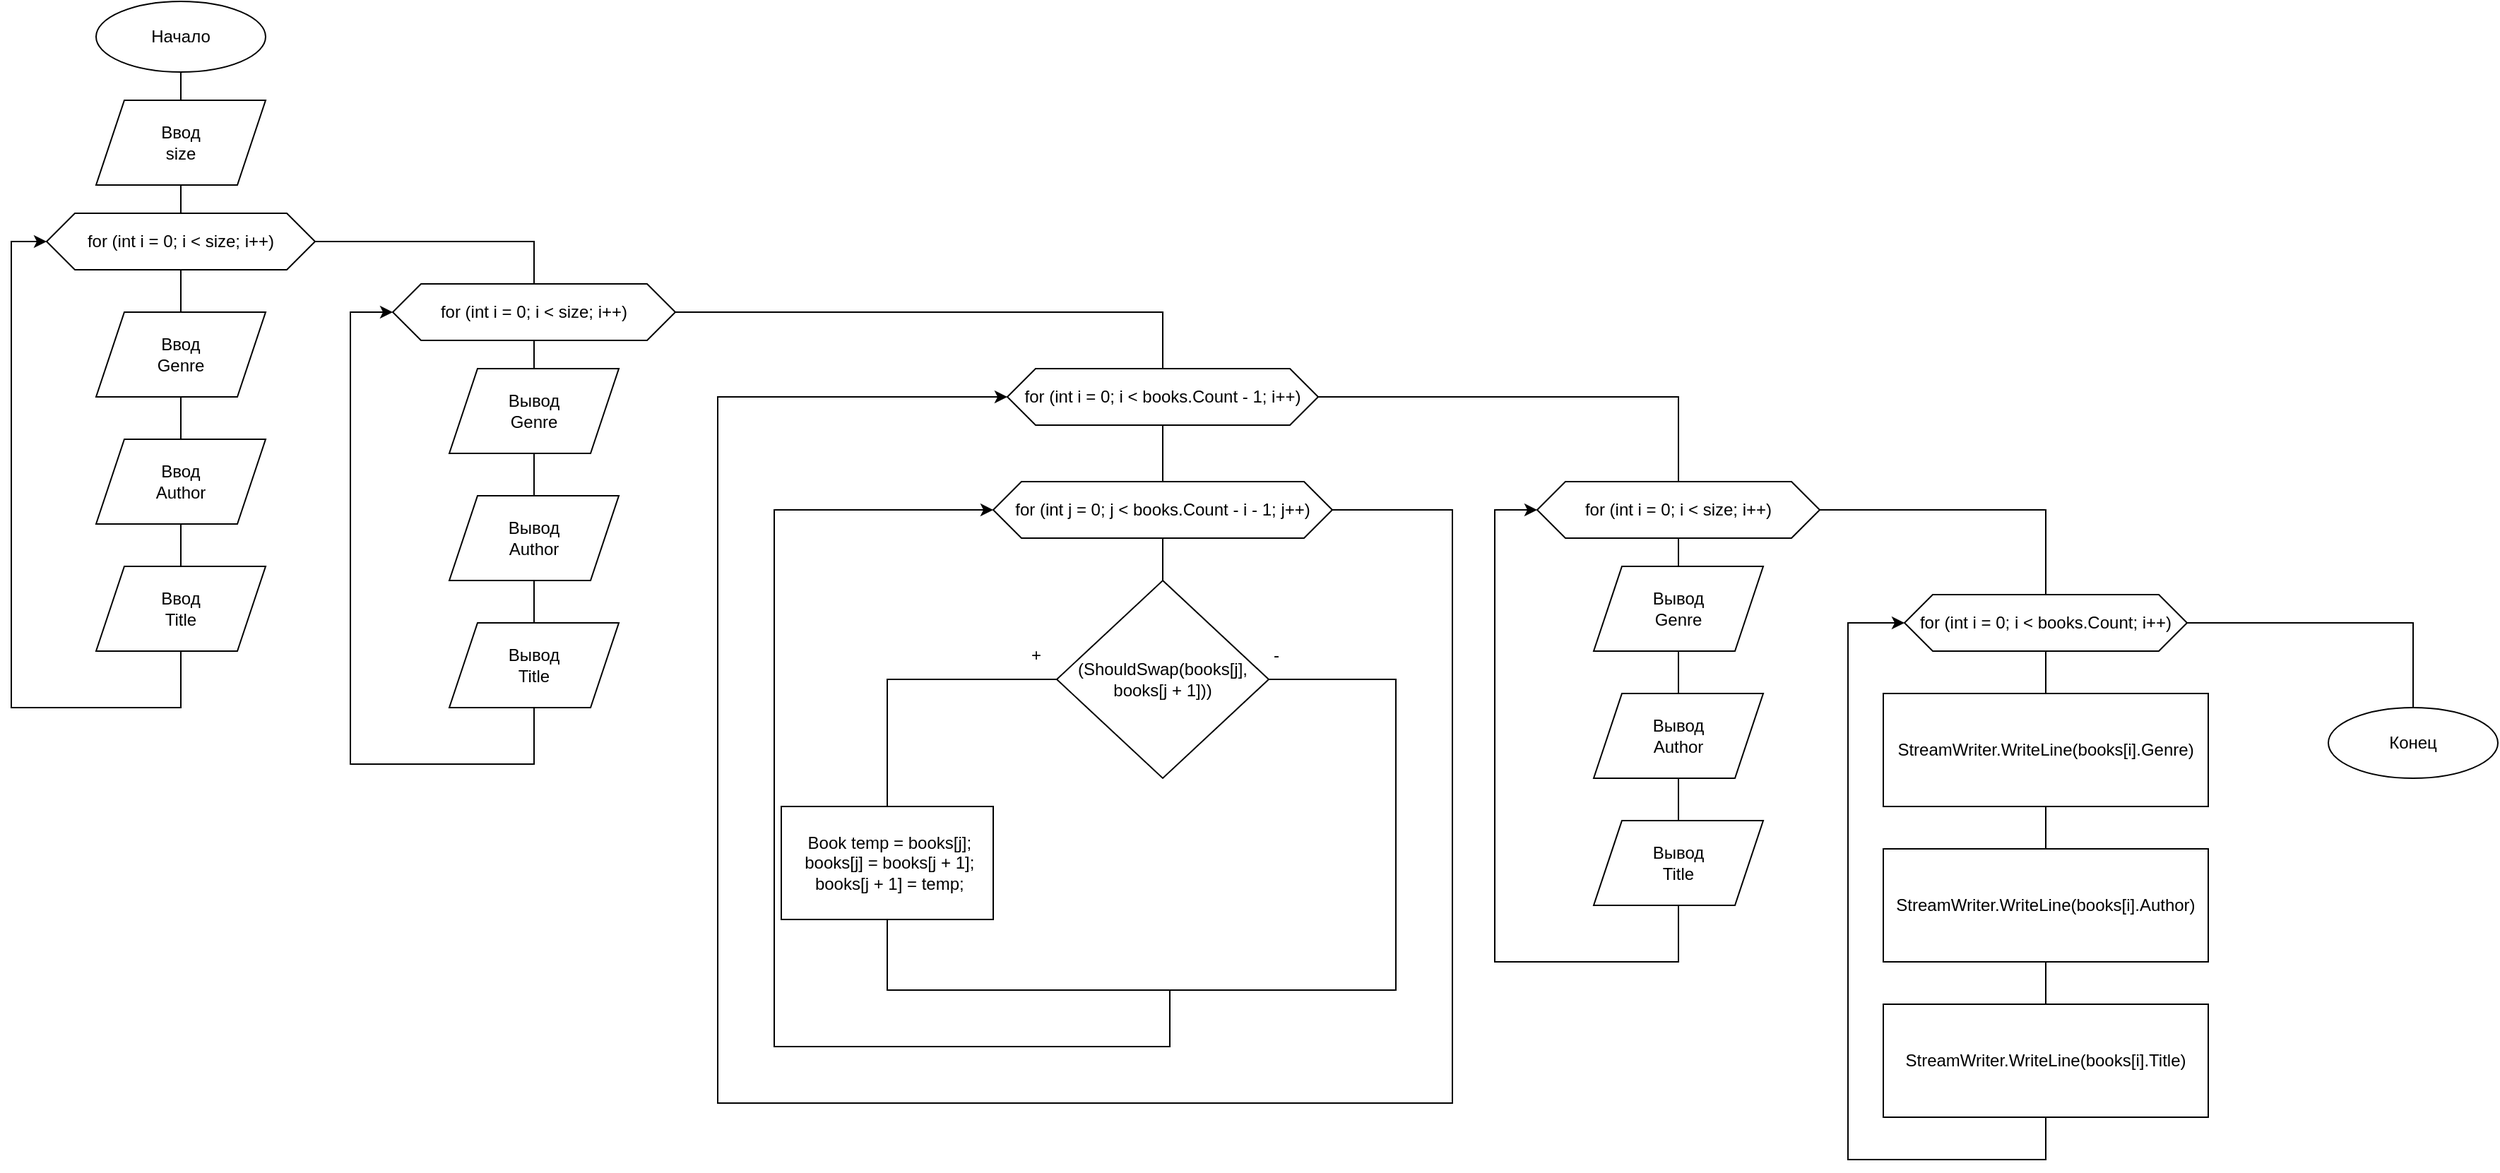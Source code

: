 <mxfile version="28.1.2">
  <diagram name="Страница — 1" id="qc08pwIhwLoz8IiZE07P">
    <mxGraphModel dx="1737" dy="1043" grid="1" gridSize="10" guides="1" tooltips="1" connect="1" arrows="1" fold="1" page="0" pageScale="1" pageWidth="1169" pageHeight="827" math="0" shadow="0">
      <root>
        <mxCell id="0" />
        <mxCell id="1" parent="0" />
        <mxCell id="4jpG_ONKZFRugIur1Eqn-1" value="Начало" style="ellipse;whiteSpace=wrap;html=1;" parent="1" vertex="1">
          <mxGeometry x="220" y="20" width="120" height="50" as="geometry" />
        </mxCell>
        <mxCell id="4jpG_ONKZFRugIur1Eqn-3" value="" style="endArrow=none;html=1;rounded=0;" parent="1" source="4jpG_ONKZFRugIur1Eqn-4" target="4jpG_ONKZFRugIur1Eqn-1" edge="1">
          <mxGeometry width="50" height="50" relative="1" as="geometry">
            <mxPoint x="280" y="120" as="sourcePoint" />
            <mxPoint x="510" y="190" as="targetPoint" />
          </mxGeometry>
        </mxCell>
        <mxCell id="4jpG_ONKZFRugIur1Eqn-4" value="Ввод&lt;div&gt;size&lt;/div&gt;" style="shape=parallelogram;perimeter=parallelogramPerimeter;whiteSpace=wrap;html=1;fixedSize=1;" parent="1" vertex="1">
          <mxGeometry x="220" y="90" width="120" height="60" as="geometry" />
        </mxCell>
        <mxCell id="4jpG_ONKZFRugIur1Eqn-5" value="for (int i = 0; i &amp;lt; size; i++)" style="shape=hexagon;perimeter=hexagonPerimeter2;whiteSpace=wrap;html=1;fixedSize=1;" parent="1" vertex="1">
          <mxGeometry x="185" y="170" width="190" height="40" as="geometry" />
        </mxCell>
        <mxCell id="4jpG_ONKZFRugIur1Eqn-6" value="" style="endArrow=none;html=1;rounded=0;" parent="1" source="4jpG_ONKZFRugIur1Eqn-4" target="4jpG_ONKZFRugIur1Eqn-5" edge="1">
          <mxGeometry width="50" height="50" relative="1" as="geometry">
            <mxPoint x="440" y="210" as="sourcePoint" />
            <mxPoint x="490" y="160" as="targetPoint" />
          </mxGeometry>
        </mxCell>
        <mxCell id="4jpG_ONKZFRugIur1Eqn-7" value="Ввод&lt;div&gt;Genre&lt;/div&gt;" style="shape=parallelogram;perimeter=parallelogramPerimeter;whiteSpace=wrap;html=1;fixedSize=1;" parent="1" vertex="1">
          <mxGeometry x="220" y="240" width="120" height="60" as="geometry" />
        </mxCell>
        <mxCell id="4jpG_ONKZFRugIur1Eqn-8" value="Ввод&lt;div&gt;Author&lt;/div&gt;" style="shape=parallelogram;perimeter=parallelogramPerimeter;whiteSpace=wrap;html=1;fixedSize=1;" parent="1" vertex="1">
          <mxGeometry x="220" y="330" width="120" height="60" as="geometry" />
        </mxCell>
        <mxCell id="4jpG_ONKZFRugIur1Eqn-9" value="Ввод&lt;div&gt;Title&lt;/div&gt;" style="shape=parallelogram;perimeter=parallelogramPerimeter;whiteSpace=wrap;html=1;fixedSize=1;" parent="1" vertex="1">
          <mxGeometry x="220" y="420" width="120" height="60" as="geometry" />
        </mxCell>
        <mxCell id="4jpG_ONKZFRugIur1Eqn-10" value="" style="endArrow=none;html=1;rounded=0;" parent="1" source="4jpG_ONKZFRugIur1Eqn-7" target="4jpG_ONKZFRugIur1Eqn-5" edge="1">
          <mxGeometry width="50" height="50" relative="1" as="geometry">
            <mxPoint x="390" y="350" as="sourcePoint" />
            <mxPoint x="440" y="300" as="targetPoint" />
          </mxGeometry>
        </mxCell>
        <mxCell id="4jpG_ONKZFRugIur1Eqn-11" value="" style="endArrow=none;html=1;rounded=0;" parent="1" source="4jpG_ONKZFRugIur1Eqn-8" target="4jpG_ONKZFRugIur1Eqn-7" edge="1">
          <mxGeometry width="50" height="50" relative="1" as="geometry">
            <mxPoint x="390" y="380" as="sourcePoint" />
            <mxPoint x="440" y="330" as="targetPoint" />
          </mxGeometry>
        </mxCell>
        <mxCell id="4jpG_ONKZFRugIur1Eqn-12" value="" style="endArrow=none;html=1;rounded=0;" parent="1" source="4jpG_ONKZFRugIur1Eqn-9" target="4jpG_ONKZFRugIur1Eqn-8" edge="1">
          <mxGeometry width="50" height="50" relative="1" as="geometry">
            <mxPoint x="460" y="380" as="sourcePoint" />
            <mxPoint x="510" y="330" as="targetPoint" />
          </mxGeometry>
        </mxCell>
        <mxCell id="4jpG_ONKZFRugIur1Eqn-13" value="" style="endArrow=classic;html=1;rounded=0;" parent="1" source="4jpG_ONKZFRugIur1Eqn-9" target="4jpG_ONKZFRugIur1Eqn-5" edge="1">
          <mxGeometry width="50" height="50" relative="1" as="geometry">
            <mxPoint x="20" y="410" as="sourcePoint" />
            <mxPoint x="70" y="360" as="targetPoint" />
            <Array as="points">
              <mxPoint x="280" y="520" />
              <mxPoint x="160" y="520" />
              <mxPoint x="160" y="190" />
            </Array>
          </mxGeometry>
        </mxCell>
        <mxCell id="4jpG_ONKZFRugIur1Eqn-14" value="" style="endArrow=none;html=1;rounded=0;" parent="1" source="4jpG_ONKZFRugIur1Eqn-5" target="4jpG_ONKZFRugIur1Eqn-15" edge="1">
          <mxGeometry width="50" height="50" relative="1" as="geometry">
            <mxPoint x="460" y="170" as="sourcePoint" />
            <mxPoint x="480" y="220" as="targetPoint" />
            <Array as="points">
              <mxPoint x="530" y="190" />
            </Array>
          </mxGeometry>
        </mxCell>
        <mxCell id="4jpG_ONKZFRugIur1Eqn-15" value="for (int i = 0; i &amp;lt; size; i++)" style="shape=hexagon;perimeter=hexagonPerimeter2;whiteSpace=wrap;html=1;fixedSize=1;" parent="1" vertex="1">
          <mxGeometry x="430" y="220" width="200" height="40" as="geometry" />
        </mxCell>
        <mxCell id="4jpG_ONKZFRugIur1Eqn-16" value="Вывод&lt;br&gt;&lt;div&gt;Genre&lt;/div&gt;" style="shape=parallelogram;perimeter=parallelogramPerimeter;whiteSpace=wrap;html=1;fixedSize=1;" parent="1" vertex="1">
          <mxGeometry x="470" y="280" width="120" height="60" as="geometry" />
        </mxCell>
        <mxCell id="4jpG_ONKZFRugIur1Eqn-17" value="Вывод&lt;div&gt;Author&lt;/div&gt;" style="shape=parallelogram;perimeter=parallelogramPerimeter;whiteSpace=wrap;html=1;fixedSize=1;" parent="1" vertex="1">
          <mxGeometry x="470" y="370" width="120" height="60" as="geometry" />
        </mxCell>
        <mxCell id="4jpG_ONKZFRugIur1Eqn-18" value="Вывод&lt;div&gt;Title&lt;/div&gt;" style="shape=parallelogram;perimeter=parallelogramPerimeter;whiteSpace=wrap;html=1;fixedSize=1;" parent="1" vertex="1">
          <mxGeometry x="470" y="460" width="120" height="60" as="geometry" />
        </mxCell>
        <mxCell id="4jpG_ONKZFRugIur1Eqn-19" value="" style="endArrow=none;html=1;rounded=0;" parent="1" source="4jpG_ONKZFRugIur1Eqn-17" target="4jpG_ONKZFRugIur1Eqn-16" edge="1">
          <mxGeometry width="50" height="50" relative="1" as="geometry">
            <mxPoint x="640" y="420" as="sourcePoint" />
            <mxPoint x="690" y="370" as="targetPoint" />
          </mxGeometry>
        </mxCell>
        <mxCell id="4jpG_ONKZFRugIur1Eqn-20" value="" style="endArrow=none;html=1;rounded=0;" parent="1" source="4jpG_ONKZFRugIur1Eqn-18" target="4jpG_ONKZFRugIur1Eqn-17" edge="1">
          <mxGeometry width="50" height="50" relative="1" as="geometry">
            <mxPoint x="710" y="420" as="sourcePoint" />
            <mxPoint x="760" y="370" as="targetPoint" />
          </mxGeometry>
        </mxCell>
        <mxCell id="4jpG_ONKZFRugIur1Eqn-21" value="" style="endArrow=none;html=1;rounded=0;" parent="1" source="4jpG_ONKZFRugIur1Eqn-16" target="4jpG_ONKZFRugIur1Eqn-15" edge="1">
          <mxGeometry width="50" height="50" relative="1" as="geometry">
            <mxPoint x="720" y="400" as="sourcePoint" />
            <mxPoint x="770" y="350" as="targetPoint" />
          </mxGeometry>
        </mxCell>
        <mxCell id="4jpG_ONKZFRugIur1Eqn-23" value="" style="endArrow=classic;html=1;rounded=0;" parent="1" source="4jpG_ONKZFRugIur1Eqn-18" target="4jpG_ONKZFRugIur1Eqn-15" edge="1">
          <mxGeometry width="50" height="50" relative="1" as="geometry">
            <mxPoint x="380" y="490" as="sourcePoint" />
            <mxPoint x="400" y="350" as="targetPoint" />
            <Array as="points">
              <mxPoint x="530" y="560" />
              <mxPoint x="400" y="560" />
              <mxPoint x="400" y="240" />
            </Array>
          </mxGeometry>
        </mxCell>
        <mxCell id="4jpG_ONKZFRugIur1Eqn-24" value="" style="endArrow=none;html=1;rounded=0;" parent="1" source="4jpG_ONKZFRugIur1Eqn-15" target="4jpG_ONKZFRugIur1Eqn-25" edge="1">
          <mxGeometry width="50" height="50" relative="1" as="geometry">
            <mxPoint x="780" y="220" as="sourcePoint" />
            <mxPoint x="920" y="280" as="targetPoint" />
            <Array as="points">
              <mxPoint x="975" y="240" />
            </Array>
          </mxGeometry>
        </mxCell>
        <mxCell id="4jpG_ONKZFRugIur1Eqn-25" value="for (int i = 0; i &amp;lt; books.Count - 1; i++)" style="shape=hexagon;perimeter=hexagonPerimeter2;whiteSpace=wrap;html=1;fixedSize=1;" parent="1" vertex="1">
          <mxGeometry x="865" y="280" width="220" height="40" as="geometry" />
        </mxCell>
        <mxCell id="4jpG_ONKZFRugIur1Eqn-26" value="" style="endArrow=none;html=1;rounded=0;" parent="1" source="4jpG_ONKZFRugIur1Eqn-28" target="4jpG_ONKZFRugIur1Eqn-25" edge="1">
          <mxGeometry width="50" height="50" relative="1" as="geometry">
            <mxPoint x="975" y="360" as="sourcePoint" />
            <mxPoint x="995" y="370" as="targetPoint" />
          </mxGeometry>
        </mxCell>
        <mxCell id="4jpG_ONKZFRugIur1Eqn-28" value="for (int j = 0; j &amp;lt; books.Count - i - 1; j++)" style="shape=hexagon;perimeter=hexagonPerimeter2;whiteSpace=wrap;html=1;fixedSize=1;" parent="1" vertex="1">
          <mxGeometry x="855" y="360" width="240" height="40" as="geometry" />
        </mxCell>
        <mxCell id="4jpG_ONKZFRugIur1Eqn-29" value="(ShouldSwap(books[j], books[j + 1]))" style="rhombus;whiteSpace=wrap;html=1;" parent="1" vertex="1">
          <mxGeometry x="900" y="430" width="150" height="140" as="geometry" />
        </mxCell>
        <mxCell id="4jpG_ONKZFRugIur1Eqn-30" value="" style="endArrow=none;html=1;rounded=0;" parent="1" source="4jpG_ONKZFRugIur1Eqn-29" target="4jpG_ONKZFRugIur1Eqn-28" edge="1">
          <mxGeometry width="50" height="50" relative="1" as="geometry">
            <mxPoint x="1095" y="490" as="sourcePoint" />
            <mxPoint x="1145" y="440" as="targetPoint" />
          </mxGeometry>
        </mxCell>
        <mxCell id="4jpG_ONKZFRugIur1Eqn-31" value="+" style="text;html=1;align=center;verticalAlign=middle;resizable=0;points=[];autosize=1;strokeColor=none;fillColor=none;" parent="1" vertex="1">
          <mxGeometry x="870" y="468" width="30" height="30" as="geometry" />
        </mxCell>
        <mxCell id="4jpG_ONKZFRugIur1Eqn-32" value="-" style="text;html=1;align=center;verticalAlign=middle;resizable=0;points=[];autosize=1;strokeColor=none;fillColor=none;" parent="1" vertex="1">
          <mxGeometry x="1040" y="468" width="30" height="30" as="geometry" />
        </mxCell>
        <mxCell id="4jpG_ONKZFRugIur1Eqn-33" value="" style="endArrow=none;html=1;rounded=0;" parent="1" source="4jpG_ONKZFRugIur1Eqn-102" target="4jpG_ONKZFRugIur1Eqn-29" edge="1">
          <mxGeometry width="50" height="50" relative="1" as="geometry">
            <mxPoint x="1140.0" y="600.0" as="sourcePoint" />
            <mxPoint x="965" y="630" as="targetPoint" />
            <Array as="points">
              <mxPoint x="780" y="720" />
              <mxPoint x="1140" y="720" />
              <mxPoint x="1140" y="500" />
            </Array>
          </mxGeometry>
        </mxCell>
        <mxCell id="4jpG_ONKZFRugIur1Eqn-35" value="" style="endArrow=none;html=1;rounded=0;" parent="1" source="4jpG_ONKZFRugIur1Eqn-102" target="4jpG_ONKZFRugIur1Eqn-29" edge="1">
          <mxGeometry width="50" height="50" relative="1" as="geometry">
            <mxPoint x="780" y="600" as="sourcePoint" />
            <mxPoint x="720" y="550" as="targetPoint" />
            <Array as="points">
              <mxPoint x="780" y="500" />
            </Array>
          </mxGeometry>
        </mxCell>
        <mxCell id="4jpG_ONKZFRugIur1Eqn-102" value="&lt;div&gt;&amp;nbsp;Book temp = books[j];&lt;/div&gt;&lt;div&gt;&amp;nbsp;books[j] = books[j + 1];&lt;/div&gt;&lt;div&gt;&amp;nbsp;books[j + 1] = temp;&lt;/div&gt;" style="rounded=0;whiteSpace=wrap;html=1;" parent="1" vertex="1">
          <mxGeometry x="705" y="590" width="150" height="80" as="geometry" />
        </mxCell>
        <mxCell id="4jpG_ONKZFRugIur1Eqn-103" value="" style="endArrow=classic;html=1;rounded=0;" parent="1" target="4jpG_ONKZFRugIur1Eqn-28" edge="1">
          <mxGeometry width="50" height="50" relative="1" as="geometry">
            <mxPoint x="980" y="720" as="sourcePoint" />
            <mxPoint x="810" y="410" as="targetPoint" />
            <Array as="points">
              <mxPoint x="980" y="760" />
              <mxPoint x="700" y="760" />
              <mxPoint x="700" y="380" />
            </Array>
          </mxGeometry>
        </mxCell>
        <mxCell id="4jpG_ONKZFRugIur1Eqn-104" value="" style="endArrow=classic;html=1;rounded=0;" parent="1" source="4jpG_ONKZFRugIur1Eqn-28" target="4jpG_ONKZFRugIur1Eqn-25" edge="1">
          <mxGeometry width="50" height="50" relative="1" as="geometry">
            <mxPoint x="1170" y="430" as="sourcePoint" />
            <mxPoint x="820" y="310" as="targetPoint" />
            <Array as="points">
              <mxPoint x="1180" y="380" />
              <mxPoint x="1180" y="800" />
              <mxPoint x="660" y="800" />
              <mxPoint x="660" y="300" />
            </Array>
          </mxGeometry>
        </mxCell>
        <mxCell id="4jpG_ONKZFRugIur1Eqn-105" value="" style="endArrow=none;html=1;rounded=0;" parent="1" source="4jpG_ONKZFRugIur1Eqn-25" target="4jpG_ONKZFRugIur1Eqn-106" edge="1">
          <mxGeometry width="50" height="50" relative="1" as="geometry">
            <mxPoint x="1150" y="280" as="sourcePoint" />
            <mxPoint x="1340" y="370" as="targetPoint" />
            <Array as="points">
              <mxPoint x="1340" y="300" />
            </Array>
          </mxGeometry>
        </mxCell>
        <mxCell id="4jpG_ONKZFRugIur1Eqn-106" value="for (int i = 0; i &amp;lt; size; i++)" style="shape=hexagon;perimeter=hexagonPerimeter2;whiteSpace=wrap;html=1;fixedSize=1;" parent="1" vertex="1">
          <mxGeometry x="1240" y="360" width="200" height="40" as="geometry" />
        </mxCell>
        <mxCell id="4jpG_ONKZFRugIur1Eqn-107" value="Вывод&lt;br&gt;&lt;div&gt;Genre&lt;/div&gt;" style="shape=parallelogram;perimeter=parallelogramPerimeter;whiteSpace=wrap;html=1;fixedSize=1;" parent="1" vertex="1">
          <mxGeometry x="1280" y="420" width="120" height="60" as="geometry" />
        </mxCell>
        <mxCell id="4jpG_ONKZFRugIur1Eqn-108" value="Вывод&lt;div&gt;Author&lt;/div&gt;" style="shape=parallelogram;perimeter=parallelogramPerimeter;whiteSpace=wrap;html=1;fixedSize=1;" parent="1" vertex="1">
          <mxGeometry x="1280" y="510" width="120" height="60" as="geometry" />
        </mxCell>
        <mxCell id="4jpG_ONKZFRugIur1Eqn-109" value="Вывод&lt;div&gt;Title&lt;/div&gt;" style="shape=parallelogram;perimeter=parallelogramPerimeter;whiteSpace=wrap;html=1;fixedSize=1;" parent="1" vertex="1">
          <mxGeometry x="1280" y="600" width="120" height="60" as="geometry" />
        </mxCell>
        <mxCell id="4jpG_ONKZFRugIur1Eqn-110" value="" style="endArrow=none;html=1;rounded=0;" parent="1" source="4jpG_ONKZFRugIur1Eqn-108" target="4jpG_ONKZFRugIur1Eqn-107" edge="1">
          <mxGeometry width="50" height="50" relative="1" as="geometry">
            <mxPoint x="1450" y="560" as="sourcePoint" />
            <mxPoint x="1500" y="510" as="targetPoint" />
          </mxGeometry>
        </mxCell>
        <mxCell id="4jpG_ONKZFRugIur1Eqn-111" value="" style="endArrow=none;html=1;rounded=0;" parent="1" source="4jpG_ONKZFRugIur1Eqn-109" target="4jpG_ONKZFRugIur1Eqn-108" edge="1">
          <mxGeometry width="50" height="50" relative="1" as="geometry">
            <mxPoint x="1520" y="560" as="sourcePoint" />
            <mxPoint x="1570" y="510" as="targetPoint" />
          </mxGeometry>
        </mxCell>
        <mxCell id="4jpG_ONKZFRugIur1Eqn-112" value="" style="endArrow=none;html=1;rounded=0;" parent="1" source="4jpG_ONKZFRugIur1Eqn-107" target="4jpG_ONKZFRugIur1Eqn-106" edge="1">
          <mxGeometry width="50" height="50" relative="1" as="geometry">
            <mxPoint x="1530" y="540" as="sourcePoint" />
            <mxPoint x="1580" y="490" as="targetPoint" />
          </mxGeometry>
        </mxCell>
        <mxCell id="4jpG_ONKZFRugIur1Eqn-113" value="" style="endArrow=classic;html=1;rounded=0;" parent="1" source="4jpG_ONKZFRugIur1Eqn-109" target="4jpG_ONKZFRugIur1Eqn-106" edge="1">
          <mxGeometry width="50" height="50" relative="1" as="geometry">
            <mxPoint x="1190" y="630" as="sourcePoint" />
            <mxPoint x="1210" y="490" as="targetPoint" />
            <Array as="points">
              <mxPoint x="1340" y="700" />
              <mxPoint x="1210" y="700" />
              <mxPoint x="1210" y="380" />
            </Array>
          </mxGeometry>
        </mxCell>
        <mxCell id="4jpG_ONKZFRugIur1Eqn-114" value="" style="endArrow=none;html=1;rounded=0;" parent="1" source="4jpG_ONKZFRugIur1Eqn-106" target="4jpG_ONKZFRugIur1Eqn-115" edge="1">
          <mxGeometry width="50" height="50" relative="1" as="geometry">
            <mxPoint x="1520" y="350" as="sourcePoint" />
            <mxPoint x="1540" y="440" as="targetPoint" />
            <Array as="points">
              <mxPoint x="1600" y="380" />
            </Array>
          </mxGeometry>
        </mxCell>
        <mxCell id="4jpG_ONKZFRugIur1Eqn-115" value="for (int i = 0; i &amp;lt; books.Count; i++)" style="shape=hexagon;perimeter=hexagonPerimeter2;whiteSpace=wrap;html=1;fixedSize=1;" parent="1" vertex="1">
          <mxGeometry x="1500" y="440" width="200" height="40" as="geometry" />
        </mxCell>
        <mxCell id="4jpG_ONKZFRugIur1Eqn-116" value="StreamWriter.WriteLine(books[i].Genre)" style="rounded=0;whiteSpace=wrap;html=1;" parent="1" vertex="1">
          <mxGeometry x="1485" y="510" width="230" height="80" as="geometry" />
        </mxCell>
        <mxCell id="4jpG_ONKZFRugIur1Eqn-117" value="StreamWriter.WriteLine(books[i].Author)" style="rounded=0;whiteSpace=wrap;html=1;" parent="1" vertex="1">
          <mxGeometry x="1485" y="620" width="230" height="80" as="geometry" />
        </mxCell>
        <mxCell id="4jpG_ONKZFRugIur1Eqn-118" value="StreamWriter.WriteLine(books[i].Title)" style="rounded=0;whiteSpace=wrap;html=1;" parent="1" vertex="1">
          <mxGeometry x="1485" y="730" width="230" height="80" as="geometry" />
        </mxCell>
        <mxCell id="4jpG_ONKZFRugIur1Eqn-119" value="" style="endArrow=none;html=1;rounded=0;" parent="1" source="4jpG_ONKZFRugIur1Eqn-115" target="4jpG_ONKZFRugIur1Eqn-116" edge="1">
          <mxGeometry width="50" height="50" relative="1" as="geometry">
            <mxPoint x="1670" y="350" as="sourcePoint" />
            <mxPoint x="1720" y="300" as="targetPoint" />
          </mxGeometry>
        </mxCell>
        <mxCell id="4jpG_ONKZFRugIur1Eqn-120" value="" style="endArrow=none;html=1;rounded=0;" parent="1" source="4jpG_ONKZFRugIur1Eqn-117" target="4jpG_ONKZFRugIur1Eqn-116" edge="1">
          <mxGeometry width="50" height="50" relative="1" as="geometry">
            <mxPoint x="1370" y="790" as="sourcePoint" />
            <mxPoint x="1420" y="740" as="targetPoint" />
          </mxGeometry>
        </mxCell>
        <mxCell id="4jpG_ONKZFRugIur1Eqn-121" value="" style="endArrow=none;html=1;rounded=0;" parent="1" source="4jpG_ONKZFRugIur1Eqn-118" target="4jpG_ONKZFRugIur1Eqn-117" edge="1">
          <mxGeometry width="50" height="50" relative="1" as="geometry">
            <mxPoint x="1380" y="800" as="sourcePoint" />
            <mxPoint x="1430" y="750" as="targetPoint" />
          </mxGeometry>
        </mxCell>
        <mxCell id="4jpG_ONKZFRugIur1Eqn-122" value="" style="endArrow=classic;html=1;rounded=0;" parent="1" source="4jpG_ONKZFRugIur1Eqn-118" target="4jpG_ONKZFRugIur1Eqn-115" edge="1">
          <mxGeometry width="50" height="50" relative="1" as="geometry">
            <mxPoint x="1800" y="790" as="sourcePoint" />
            <mxPoint x="1460" y="450" as="targetPoint" />
            <Array as="points">
              <mxPoint x="1600" y="840" />
              <mxPoint x="1460" y="840" />
              <mxPoint x="1460" y="460" />
            </Array>
          </mxGeometry>
        </mxCell>
        <mxCell id="4jpG_ONKZFRugIur1Eqn-123" value="" style="endArrow=none;html=1;rounded=0;" parent="1" source="4jpG_ONKZFRugIur1Eqn-115" target="4jpG_ONKZFRugIur1Eqn-124" edge="1">
          <mxGeometry width="50" height="50" relative="1" as="geometry">
            <mxPoint x="1750" y="360" as="sourcePoint" />
            <mxPoint x="1860" y="520" as="targetPoint" />
            <Array as="points">
              <mxPoint x="1860" y="460" />
            </Array>
          </mxGeometry>
        </mxCell>
        <mxCell id="4jpG_ONKZFRugIur1Eqn-124" value="Конец" style="ellipse;whiteSpace=wrap;html=1;" parent="1" vertex="1">
          <mxGeometry x="1800" y="520" width="120" height="50" as="geometry" />
        </mxCell>
      </root>
    </mxGraphModel>
  </diagram>
</mxfile>
